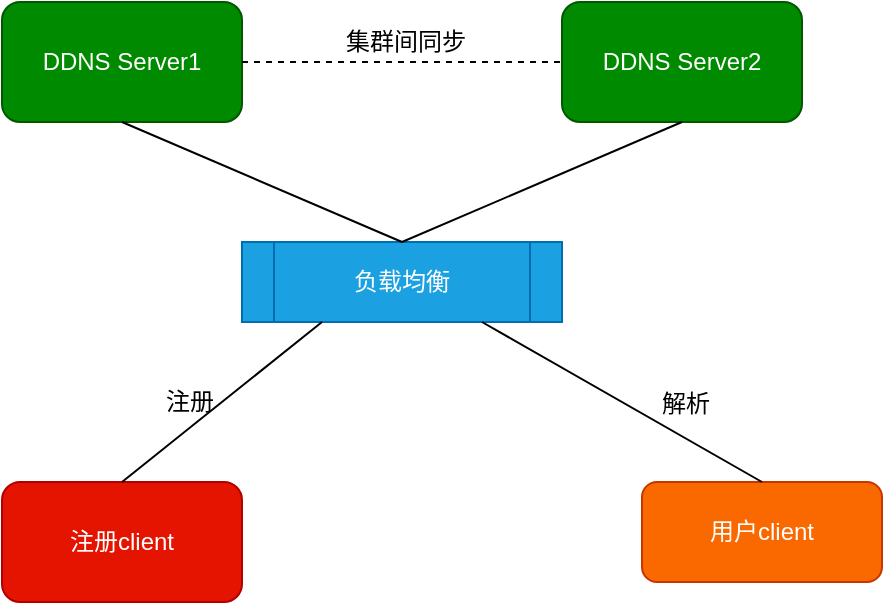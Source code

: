 <mxfile version="10.6.7" type="github"><diagram id="Xh5seceL6HKNzUgzJHqx" name="Page-1"><mxGraphModel dx="1398" dy="773" grid="1" gridSize="10" guides="1" tooltips="1" connect="1" arrows="1" fold="1" page="1" pageScale="1" pageWidth="827" pageHeight="1169" math="0" shadow="0"><root><mxCell id="0"/><mxCell id="1" parent="0"/><mxCell id="UTqHYojmkMod1UuOfWJt-1" value="DDNS Server1" style="rounded=1;whiteSpace=wrap;html=1;fillColor=#008a00;strokeColor=#005700;fontColor=#ffffff;" vertex="1" parent="1"><mxGeometry x="200" y="320" width="120" height="60" as="geometry"/></mxCell><mxCell id="UTqHYojmkMod1UuOfWJt-2" value="DDNS Server2" style="rounded=1;whiteSpace=wrap;html=1;fillColor=#008a00;strokeColor=#005700;fontColor=#ffffff;" vertex="1" parent="1"><mxGeometry x="480" y="320" width="120" height="60" as="geometry"/></mxCell><mxCell id="UTqHYojmkMod1UuOfWJt-6" value="" style="endArrow=none;html=1;dashed=1;entryX=0;entryY=0.5;entryDx=0;entryDy=0;exitX=1;exitY=0.5;exitDx=0;exitDy=0;" edge="1" parent="1" source="UTqHYojmkMod1UuOfWJt-1" target="UTqHYojmkMod1UuOfWJt-2"><mxGeometry width="50" height="50" relative="1" as="geometry"><mxPoint x="200" y="450" as="sourcePoint"/><mxPoint x="250" y="400" as="targetPoint"/></mxGeometry></mxCell><mxCell id="UTqHYojmkMod1UuOfWJt-7" value="集群间同步" style="text;html=1;resizable=0;points=[];autosize=1;align=left;verticalAlign=top;spacingTop=-4;" vertex="1" parent="1"><mxGeometry x="370" y="330" width="80" height="20" as="geometry"/></mxCell><mxCell id="UTqHYojmkMod1UuOfWJt-8" value="负载均衡" style="shape=process;whiteSpace=wrap;html=1;backgroundOutline=1;fillColor=#1ba1e2;strokeColor=#006EAF;fontColor=#ffffff;" vertex="1" parent="1"><mxGeometry x="320" y="440" width="160" height="40" as="geometry"/></mxCell><mxCell id="UTqHYojmkMod1UuOfWJt-9" value="" style="endArrow=none;html=1;entryX=0.5;entryY=1;entryDx=0;entryDy=0;exitX=0.5;exitY=0;exitDx=0;exitDy=0;" edge="1" parent="1" source="UTqHYojmkMod1UuOfWJt-8" target="UTqHYojmkMod1UuOfWJt-1"><mxGeometry width="50" height="50" relative="1" as="geometry"><mxPoint x="200" y="550" as="sourcePoint"/><mxPoint x="250" y="500" as="targetPoint"/></mxGeometry></mxCell><mxCell id="UTqHYojmkMod1UuOfWJt-10" value="" style="endArrow=none;html=1;entryX=0.5;entryY=1;entryDx=0;entryDy=0;exitX=0.5;exitY=0;exitDx=0;exitDy=0;" edge="1" parent="1" source="UTqHYojmkMod1UuOfWJt-8" target="UTqHYojmkMod1UuOfWJt-2"><mxGeometry width="50" height="50" relative="1" as="geometry"><mxPoint x="200" y="550" as="sourcePoint"/><mxPoint x="250" y="500" as="targetPoint"/></mxGeometry></mxCell><mxCell id="UTqHYojmkMod1UuOfWJt-11" value="注册client" style="rounded=1;whiteSpace=wrap;html=1;fillColor=#e51400;strokeColor=#B20000;fontColor=#ffffff;" vertex="1" parent="1"><mxGeometry x="200" y="560" width="120" height="60" as="geometry"/></mxCell><mxCell id="UTqHYojmkMod1UuOfWJt-12" value="用户client" style="rounded=1;whiteSpace=wrap;html=1;fillColor=#fa6800;strokeColor=#C73500;fontColor=#ffffff;" vertex="1" parent="1"><mxGeometry x="520" y="560" width="120" height="50" as="geometry"/></mxCell><mxCell id="UTqHYojmkMod1UuOfWJt-13" value="" style="endArrow=none;html=1;entryX=0.25;entryY=1;entryDx=0;entryDy=0;exitX=0.5;exitY=0;exitDx=0;exitDy=0;" edge="1" parent="1" source="UTqHYojmkMod1UuOfWJt-11" target="UTqHYojmkMod1UuOfWJt-8"><mxGeometry width="50" height="50" relative="1" as="geometry"><mxPoint x="200" y="690" as="sourcePoint"/><mxPoint x="250" y="640" as="targetPoint"/></mxGeometry></mxCell><mxCell id="UTqHYojmkMod1UuOfWJt-14" value="" style="endArrow=none;html=1;entryX=0.75;entryY=1;entryDx=0;entryDy=0;exitX=0.5;exitY=0;exitDx=0;exitDy=0;" edge="1" parent="1" source="UTqHYojmkMod1UuOfWJt-12" target="UTqHYojmkMod1UuOfWJt-8"><mxGeometry width="50" height="50" relative="1" as="geometry"><mxPoint x="200" y="760" as="sourcePoint"/><mxPoint x="250" y="710" as="targetPoint"/></mxGeometry></mxCell><mxCell id="UTqHYojmkMod1UuOfWJt-15" value="注册" style="text;html=1;resizable=0;points=[];autosize=1;align=left;verticalAlign=top;spacingTop=-4;" vertex="1" parent="1"><mxGeometry x="280" y="510" width="40" height="20" as="geometry"/></mxCell><mxCell id="UTqHYojmkMod1UuOfWJt-16" value="解析" style="text;html=1;resizable=0;points=[];autosize=1;align=left;verticalAlign=top;spacingTop=-4;" vertex="1" parent="1"><mxGeometry x="528" y="511" width="40" height="20" as="geometry"/></mxCell></root></mxGraphModel></diagram></mxfile>